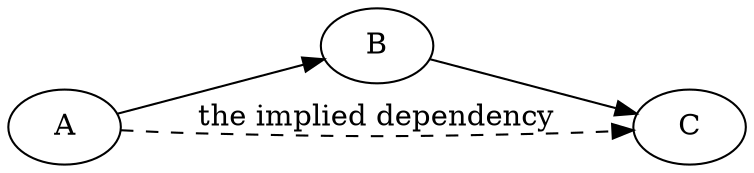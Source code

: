 digraph {
    rankdir="LR"
    {rankdir=same; A -> B -> C}
    A -> C[style=dashed; label="the implied dependency"];
}